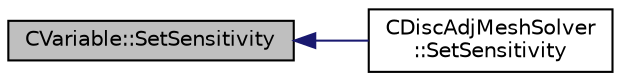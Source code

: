 digraph "CVariable::SetSensitivity"
{
  edge [fontname="Helvetica",fontsize="10",labelfontname="Helvetica",labelfontsize="10"];
  node [fontname="Helvetica",fontsize="10",shape=record];
  rankdir="LR";
  Node5696 [label="CVariable::SetSensitivity",height=0.2,width=0.4,color="black", fillcolor="grey75", style="filled", fontcolor="black"];
  Node5696 -> Node5697 [dir="back",color="midnightblue",fontsize="10",style="solid",fontname="Helvetica"];
  Node5697 [label="CDiscAdjMeshSolver\l::SetSensitivity",height=0.2,width=0.4,color="black", fillcolor="white", style="filled",URL="$class_c_disc_adj_mesh_solver.html#af4974e3eef0efa3bbfeba565a051a179",tooltip="Extract and set the geometrical sensitivity. "];
}
